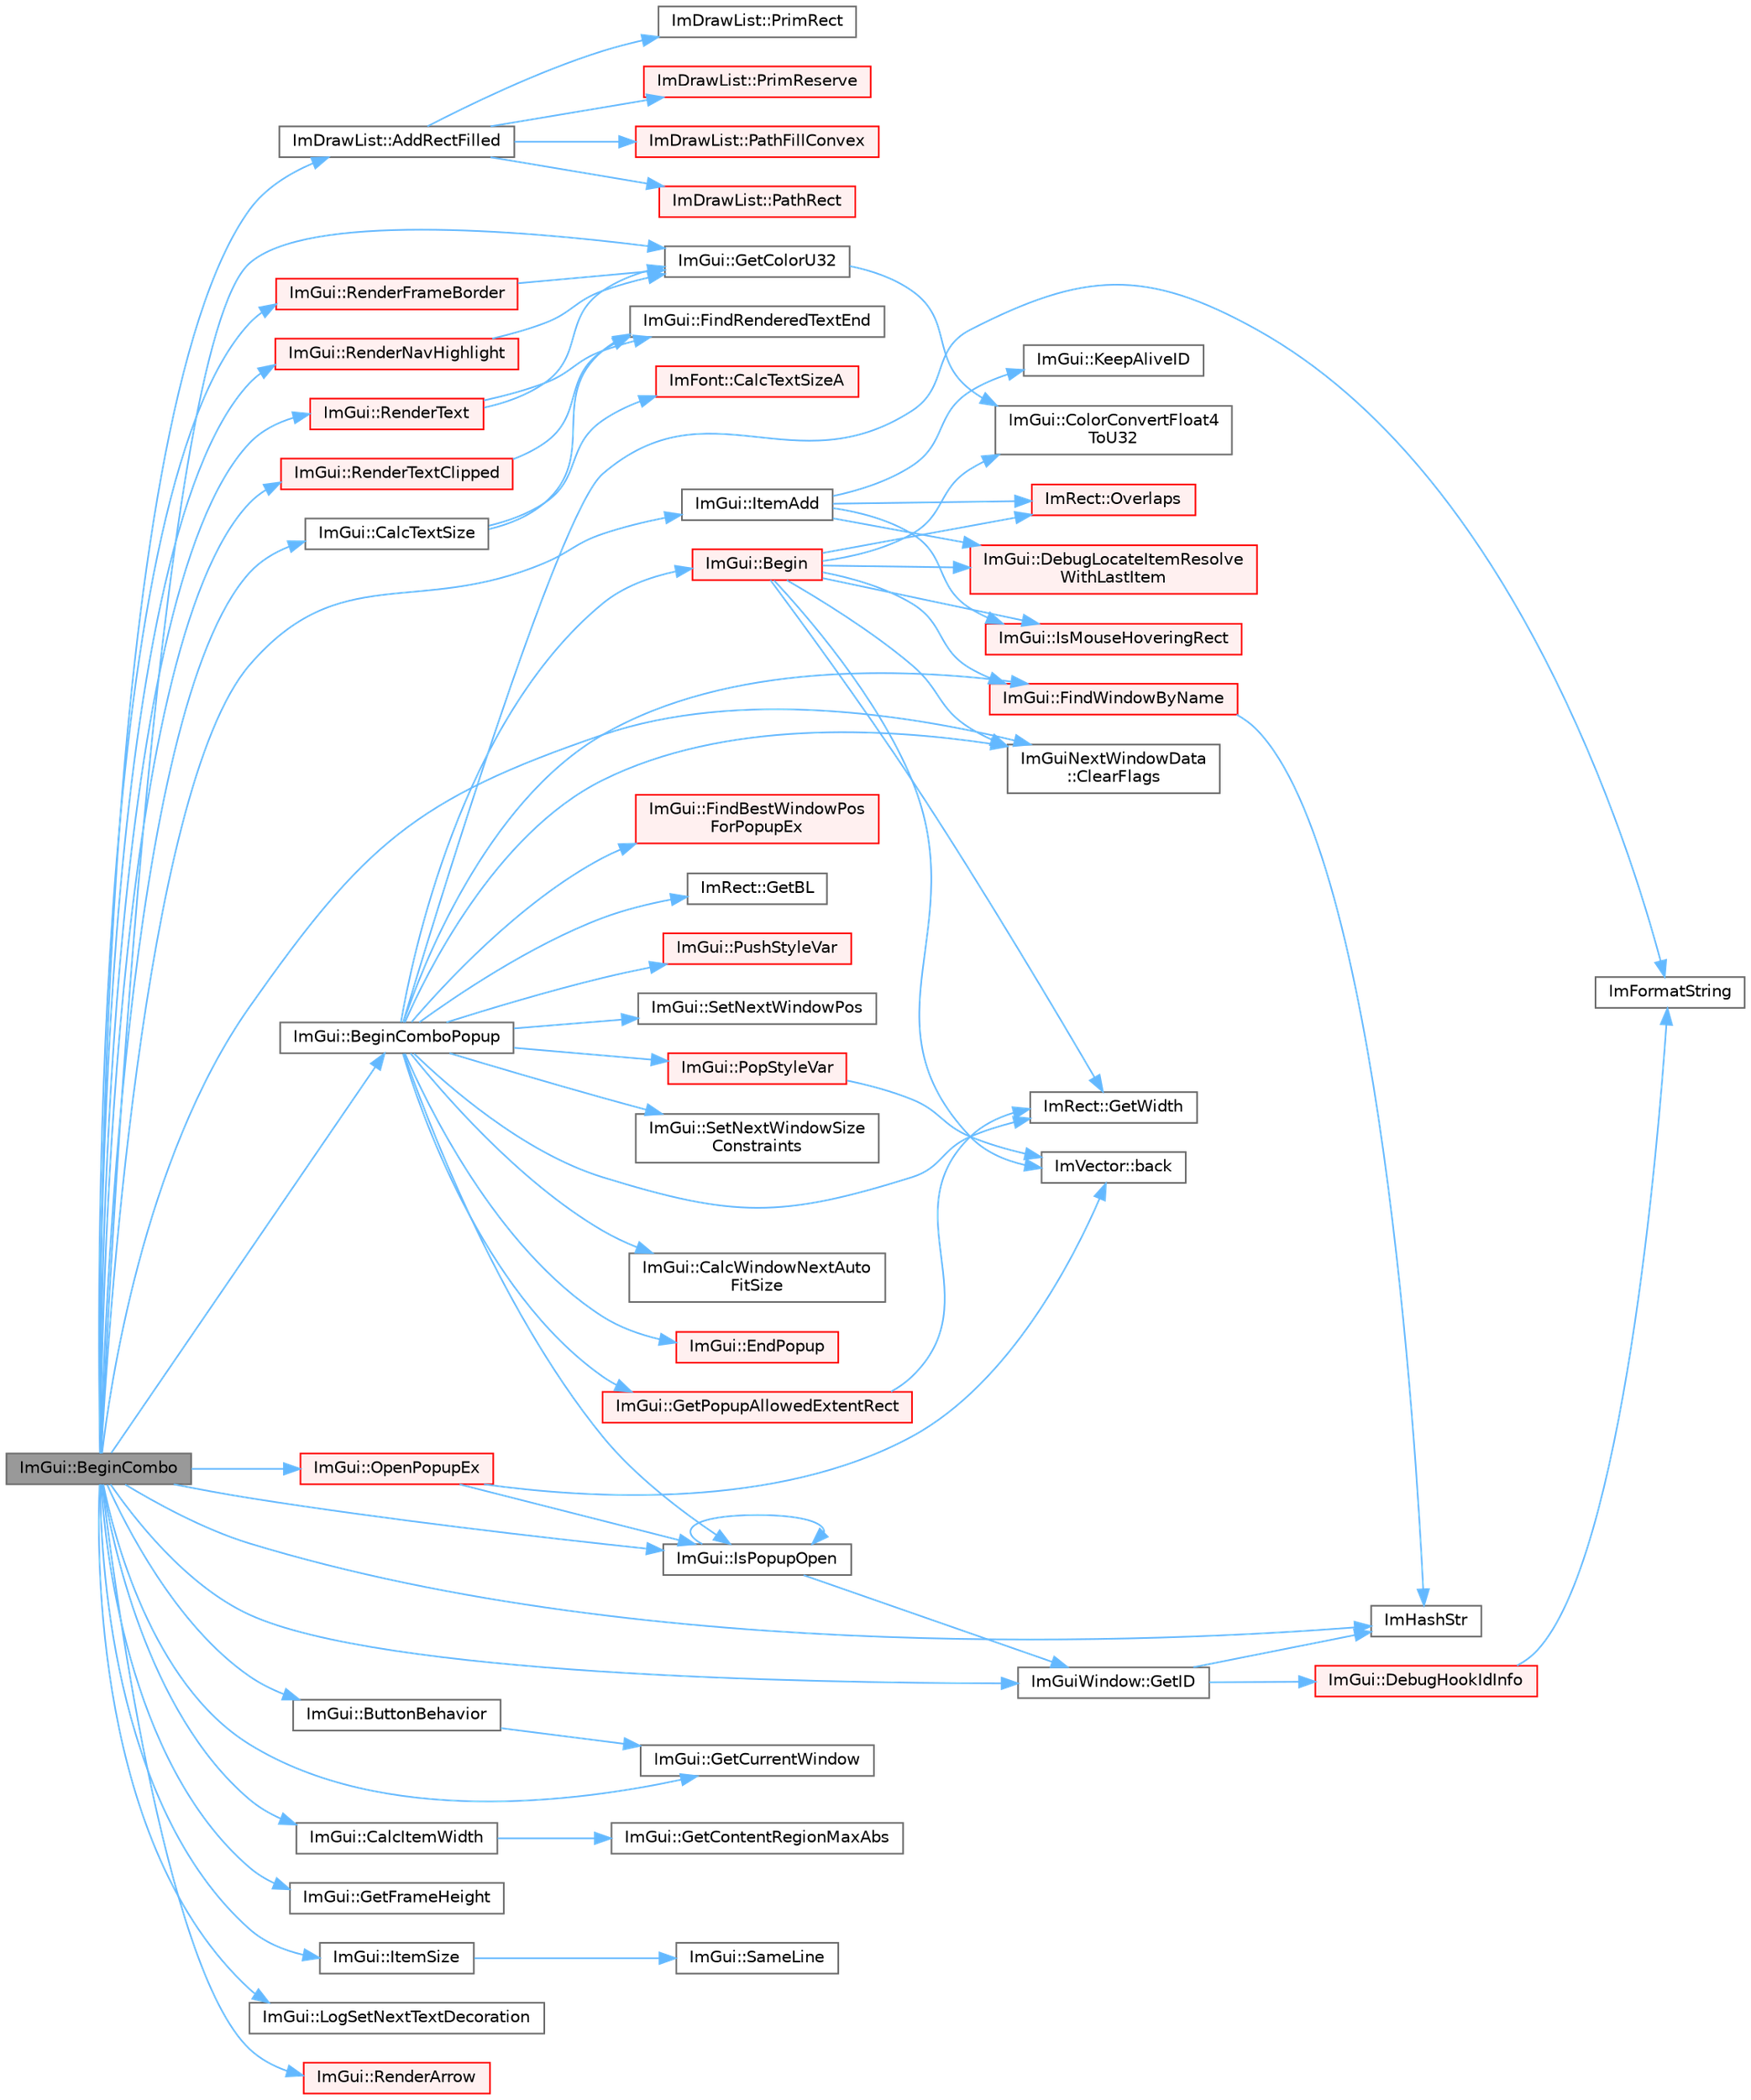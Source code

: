 digraph "ImGui::BeginCombo"
{
 // LATEX_PDF_SIZE
  bgcolor="transparent";
  edge [fontname=Helvetica,fontsize=10,labelfontname=Helvetica,labelfontsize=10];
  node [fontname=Helvetica,fontsize=10,shape=box,height=0.2,width=0.4];
  rankdir="LR";
  Node1 [id="Node000001",label="ImGui::BeginCombo",height=0.2,width=0.4,color="gray40", fillcolor="grey60", style="filled", fontcolor="black",tooltip=" "];
  Node1 -> Node2 [id="edge1_Node000001_Node000002",color="steelblue1",style="solid",tooltip=" "];
  Node2 [id="Node000002",label="ImDrawList::AddRectFilled",height=0.2,width=0.4,color="grey40", fillcolor="white", style="filled",URL="$struct_im_draw_list.html#a6b16ab764160b0251d2e7b3bd08c1ffc",tooltip=" "];
  Node2 -> Node3 [id="edge2_Node000002_Node000003",color="steelblue1",style="solid",tooltip=" "];
  Node3 [id="Node000003",label="ImDrawList::PathFillConvex",height=0.2,width=0.4,color="red", fillcolor="#FFF0F0", style="filled",URL="$struct_im_draw_list.html#aea9301cb99ebf4b27f5d3959017567c9",tooltip=" "];
  Node2 -> Node8 [id="edge3_Node000002_Node000008",color="steelblue1",style="solid",tooltip=" "];
  Node8 [id="Node000008",label="ImDrawList::PathRect",height=0.2,width=0.4,color="red", fillcolor="#FFF0F0", style="filled",URL="$struct_im_draw_list.html#a2251eb264ed8b17a253c409787375053",tooltip=" "];
  Node2 -> Node13 [id="edge4_Node000002_Node000013",color="steelblue1",style="solid",tooltip=" "];
  Node13 [id="Node000013",label="ImDrawList::PrimRect",height=0.2,width=0.4,color="grey40", fillcolor="white", style="filled",URL="$struct_im_draw_list.html#ae2be093563f1d20b8190b7c423113925",tooltip=" "];
  Node2 -> Node5 [id="edge5_Node000002_Node000005",color="steelblue1",style="solid",tooltip=" "];
  Node5 [id="Node000005",label="ImDrawList::PrimReserve",height=0.2,width=0.4,color="red", fillcolor="#FFF0F0", style="filled",URL="$struct_im_draw_list.html#a879aa38dbfb0344e3e023d65c002c7d7",tooltip=" "];
  Node1 -> Node14 [id="edge6_Node000001_Node000014",color="steelblue1",style="solid",tooltip=" "];
  Node14 [id="Node000014",label="ImGui::BeginComboPopup",height=0.2,width=0.4,color="grey40", fillcolor="white", style="filled",URL="$namespace_im_gui.html#a6ecb51142fcb72cd19ff002c3a7d8e25",tooltip=" "];
  Node14 -> Node15 [id="edge7_Node000014_Node000015",color="steelblue1",style="solid",tooltip=" "];
  Node15 [id="Node000015",label="ImGui::Begin",height=0.2,width=0.4,color="red", fillcolor="#FFF0F0", style="filled",URL="$namespace_im_gui.html#a581e58db0bc930bafa4a5d23093a2b99",tooltip=" "];
  Node15 -> Node17 [id="edge8_Node000015_Node000017",color="steelblue1",style="solid",tooltip=" "];
  Node17 [id="Node000017",label="ImVector::back",height=0.2,width=0.4,color="grey40", fillcolor="white", style="filled",URL="$struct_im_vector.html#a2d80e87e81b1b01143c8d8be93e6fde1",tooltip=" "];
  Node15 -> Node18 [id="edge9_Node000015_Node000018",color="steelblue1",style="solid",tooltip=" "];
  Node18 [id="Node000018",label="ImGuiNextWindowData\l::ClearFlags",height=0.2,width=0.4,color="grey40", fillcolor="white", style="filled",URL="$struct_im_gui_next_window_data.html#a9543431fafe3d0627fdecc5fa839487c",tooltip=" "];
  Node15 -> Node22 [id="edge10_Node000015_Node000022",color="steelblue1",style="solid",tooltip=" "];
  Node22 [id="Node000022",label="ImGui::ColorConvertFloat4\lToU32",height=0.2,width=0.4,color="grey40", fillcolor="white", style="filled",URL="$namespace_im_gui.html#abe2691de0b1a71c774ab24cc91564a94",tooltip=" "];
  Node15 -> Node23 [id="edge11_Node000015_Node000023",color="steelblue1",style="solid",tooltip=" "];
  Node23 [id="Node000023",label="ImGui::DebugLocateItemResolve\lWithLastItem",height=0.2,width=0.4,color="red", fillcolor="#FFF0F0", style="filled",URL="$namespace_im_gui.html#ae8ab0d7dfc90af8e82db3ed9e7829219",tooltip=" "];
  Node15 -> Node38 [id="edge12_Node000015_Node000038",color="steelblue1",style="solid",tooltip=" "];
  Node38 [id="Node000038",label="ImGui::FindWindowByName",height=0.2,width=0.4,color="red", fillcolor="#FFF0F0", style="filled",URL="$namespace_im_gui.html#abca25f22c02e73d5eb2e9c72c4557813",tooltip=" "];
  Node38 -> Node41 [id="edge13_Node000038_Node000041",color="steelblue1",style="solid",tooltip=" "];
  Node41 [id="Node000041",label="ImHashStr",height=0.2,width=0.4,color="grey40", fillcolor="white", style="filled",URL="$imgui_8cpp.html#ab6659b5d67f7a3369e099ce890e12223",tooltip=" "];
  Node15 -> Node37 [id="edge14_Node000015_Node000037",color="steelblue1",style="solid",tooltip=" "];
  Node37 [id="Node000037",label="ImRect::GetWidth",height=0.2,width=0.4,color="grey40", fillcolor="white", style="filled",URL="$struct_im_rect.html#afa75cb8491f20901c96166d17dcddac4",tooltip=" "];
  Node15 -> Node69 [id="edge15_Node000015_Node000069",color="steelblue1",style="solid",tooltip=" "];
  Node69 [id="Node000069",label="ImGui::IsMouseHoveringRect",height=0.2,width=0.4,color="red", fillcolor="#FFF0F0", style="filled",URL="$namespace_im_gui.html#ae0b8ea0e06c457316d6aed6c5b2a1c25",tooltip=" "];
  Node15 -> Node77 [id="edge16_Node000015_Node000077",color="steelblue1",style="solid",tooltip=" "];
  Node77 [id="Node000077",label="ImRect::Overlaps",height=0.2,width=0.4,color="red", fillcolor="#FFF0F0", style="filled",URL="$struct_im_rect.html#a0af3bade3781e5e7c6afdf71ccfb0d43",tooltip=" "];
  Node14 -> Node98 [id="edge17_Node000014_Node000098",color="steelblue1",style="solid",tooltip=" "];
  Node98 [id="Node000098",label="ImGui::CalcWindowNextAuto\lFitSize",height=0.2,width=0.4,color="grey40", fillcolor="white", style="filled",URL="$namespace_im_gui.html#aa306c009063e86091ed61d80d4d231f6",tooltip=" "];
  Node14 -> Node18 [id="edge18_Node000014_Node000018",color="steelblue1",style="solid",tooltip=" "];
  Node14 -> Node99 [id="edge19_Node000014_Node000099",color="steelblue1",style="solid",tooltip=" "];
  Node99 [id="Node000099",label="ImGui::EndPopup",height=0.2,width=0.4,color="red", fillcolor="#FFF0F0", style="filled",URL="$namespace_im_gui.html#aa6a9b5696f2ea7eed7683425fc77b8f2",tooltip=" "];
  Node14 -> Node32 [id="edge20_Node000014_Node000032",color="steelblue1",style="solid",tooltip=" "];
  Node32 [id="Node000032",label="ImGui::FindBestWindowPos\lForPopupEx",height=0.2,width=0.4,color="red", fillcolor="#FFF0F0", style="filled",URL="$namespace_im_gui.html#ab4a820eead6cd418d7be66e142bf3478",tooltip=" "];
  Node14 -> Node38 [id="edge21_Node000014_Node000038",color="steelblue1",style="solid",tooltip=" "];
  Node14 -> Node142 [id="edge22_Node000014_Node000142",color="steelblue1",style="solid",tooltip=" "];
  Node142 [id="Node000142",label="ImRect::GetBL",height=0.2,width=0.4,color="grey40", fillcolor="white", style="filled",URL="$struct_im_rect.html#a59d9751bc7be6745dddf5b83b9155669",tooltip=" "];
  Node14 -> Node34 [id="edge23_Node000014_Node000034",color="steelblue1",style="solid",tooltip=" "];
  Node34 [id="Node000034",label="ImGui::GetPopupAllowedExtentRect",height=0.2,width=0.4,color="red", fillcolor="#FFF0F0", style="filled",URL="$namespace_im_gui.html#a7204f5be9c8656e604ab88aa9158513c",tooltip=" "];
  Node34 -> Node37 [id="edge24_Node000034_Node000037",color="steelblue1",style="solid",tooltip=" "];
  Node14 -> Node37 [id="edge25_Node000014_Node000037",color="steelblue1",style="solid",tooltip=" "];
  Node14 -> Node112 [id="edge26_Node000014_Node000112",color="steelblue1",style="solid",tooltip=" "];
  Node112 [id="Node000112",label="ImFormatString",height=0.2,width=0.4,color="grey40", fillcolor="white", style="filled",URL="$imgui_8cpp.html#a75ccaf7d676b1f567ba888ae42ac3809",tooltip=" "];
  Node14 -> Node143 [id="edge27_Node000014_Node000143",color="steelblue1",style="solid",tooltip=" "];
  Node143 [id="Node000143",label="ImGui::IsPopupOpen",height=0.2,width=0.4,color="grey40", fillcolor="white", style="filled",URL="$namespace_im_gui.html#a0e351145d0936e79948094166757712e",tooltip=" "];
  Node143 -> Node110 [id="edge28_Node000143_Node000110",color="steelblue1",style="solid",tooltip=" "];
  Node110 [id="Node000110",label="ImGuiWindow::GetID",height=0.2,width=0.4,color="grey40", fillcolor="white", style="filled",URL="$struct_im_gui_window.html#a66400a63bc0b54d7d29e08d1b1b1a42b",tooltip=" "];
  Node110 -> Node111 [id="edge29_Node000110_Node000111",color="steelblue1",style="solid",tooltip=" "];
  Node111 [id="Node000111",label="ImGui::DebugHookIdInfo",height=0.2,width=0.4,color="red", fillcolor="#FFF0F0", style="filled",URL="$namespace_im_gui.html#a5487269f4cb9fb809fd3e797411ed2d7",tooltip=" "];
  Node111 -> Node112 [id="edge30_Node000111_Node000112",color="steelblue1",style="solid",tooltip=" "];
  Node110 -> Node41 [id="edge31_Node000110_Node000041",color="steelblue1",style="solid",tooltip=" "];
  Node143 -> Node143 [id="edge32_Node000143_Node000143",color="steelblue1",style="solid",tooltip=" "];
  Node14 -> Node144 [id="edge33_Node000014_Node000144",color="steelblue1",style="solid",tooltip=" "];
  Node144 [id="Node000144",label="ImGui::PopStyleVar",height=0.2,width=0.4,color="red", fillcolor="#FFF0F0", style="filled",URL="$namespace_im_gui.html#a14116e57d81e326adef2a702e65781d4",tooltip=" "];
  Node144 -> Node17 [id="edge34_Node000144_Node000017",color="steelblue1",style="solid",tooltip=" "];
  Node14 -> Node147 [id="edge35_Node000014_Node000147",color="steelblue1",style="solid",tooltip=" "];
  Node147 [id="Node000147",label="ImGui::PushStyleVar",height=0.2,width=0.4,color="red", fillcolor="#FFF0F0", style="filled",URL="$namespace_im_gui.html#aab3f43009094462cf2a5eb554785949b",tooltip=" "];
  Node14 -> Node148 [id="edge36_Node000014_Node000148",color="steelblue1",style="solid",tooltip=" "];
  Node148 [id="Node000148",label="ImGui::SetNextWindowPos",height=0.2,width=0.4,color="grey40", fillcolor="white", style="filled",URL="$namespace_im_gui.html#afbccd31113430670b5ab2bf0d6f509bf",tooltip=" "];
  Node14 -> Node149 [id="edge37_Node000014_Node000149",color="steelblue1",style="solid",tooltip=" "];
  Node149 [id="Node000149",label="ImGui::SetNextWindowSize\lConstraints",height=0.2,width=0.4,color="grey40", fillcolor="white", style="filled",URL="$namespace_im_gui.html#a157d5bcc362951e77eb3236864e879ce",tooltip=" "];
  Node1 -> Node103 [id="edge38_Node000001_Node000103",color="steelblue1",style="solid",tooltip=" "];
  Node103 [id="Node000103",label="ImGui::ButtonBehavior",height=0.2,width=0.4,color="grey40", fillcolor="white", style="filled",URL="$namespace_im_gui.html#a65a4f18b1bc8ce0f351687922089f374",tooltip=" "];
  Node103 -> Node79 [id="edge39_Node000103_Node000079",color="steelblue1",style="solid",tooltip=" "];
  Node79 [id="Node000079",label="ImGui::GetCurrentWindow",height=0.2,width=0.4,color="grey40", fillcolor="white", style="filled",URL="$namespace_im_gui.html#ac452417b5004ca16a814a72cff153526",tooltip=" "];
  Node1 -> Node150 [id="edge40_Node000001_Node000150",color="steelblue1",style="solid",tooltip=" "];
  Node150 [id="Node000150",label="ImGui::CalcItemWidth",height=0.2,width=0.4,color="grey40", fillcolor="white", style="filled",URL="$namespace_im_gui.html#ab3b3ba92ebd8bca4a552dd93321a1994",tooltip=" "];
  Node150 -> Node151 [id="edge41_Node000150_Node000151",color="steelblue1",style="solid",tooltip=" "];
  Node151 [id="Node000151",label="ImGui::GetContentRegionMaxAbs",height=0.2,width=0.4,color="grey40", fillcolor="white", style="filled",URL="$namespace_im_gui.html#adc4d9b0d735ffae1f1598c4df038024c",tooltip=" "];
  Node1 -> Node152 [id="edge42_Node000001_Node000152",color="steelblue1",style="solid",tooltip=" "];
  Node152 [id="Node000152",label="ImGui::CalcTextSize",height=0.2,width=0.4,color="grey40", fillcolor="white", style="filled",URL="$namespace_im_gui.html#a848b9db6cc4a186751c0ecebcaadc33b",tooltip=" "];
  Node152 -> Node153 [id="edge43_Node000152_Node000153",color="steelblue1",style="solid",tooltip=" "];
  Node153 [id="Node000153",label="ImFont::CalcTextSizeA",height=0.2,width=0.4,color="red", fillcolor="#FFF0F0", style="filled",URL="$struct_im_font.html#ad67f64fd206ad197f4b93b1a1ae27cfe",tooltip=" "];
  Node152 -> Node156 [id="edge44_Node000152_Node000156",color="steelblue1",style="solid",tooltip=" "];
  Node156 [id="Node000156",label="ImGui::FindRenderedTextEnd",height=0.2,width=0.4,color="grey40", fillcolor="white", style="filled",URL="$namespace_im_gui.html#a7671e1dbc803a31b06081b52a771d83f",tooltip=" "];
  Node1 -> Node18 [id="edge45_Node000001_Node000018",color="steelblue1",style="solid",tooltip=" "];
  Node1 -> Node104 [id="edge46_Node000001_Node000104",color="steelblue1",style="solid",tooltip=" "];
  Node104 [id="Node000104",label="ImGui::GetColorU32",height=0.2,width=0.4,color="grey40", fillcolor="white", style="filled",URL="$namespace_im_gui.html#a0de2d9bd347d9866511eb8d014e62556",tooltip=" "];
  Node104 -> Node22 [id="edge47_Node000104_Node000022",color="steelblue1",style="solid",tooltip=" "];
  Node1 -> Node79 [id="edge48_Node000001_Node000079",color="steelblue1",style="solid",tooltip=" "];
  Node1 -> Node157 [id="edge49_Node000001_Node000157",color="steelblue1",style="solid",tooltip=" "];
  Node157 [id="Node000157",label="ImGui::GetFrameHeight",height=0.2,width=0.4,color="grey40", fillcolor="white", style="filled",URL="$namespace_im_gui.html#ae560f17cf3262017cee888d1eb77f294",tooltip=" "];
  Node1 -> Node110 [id="edge50_Node000001_Node000110",color="steelblue1",style="solid",tooltip=" "];
  Node1 -> Node41 [id="edge51_Node000001_Node000041",color="steelblue1",style="solid",tooltip=" "];
  Node1 -> Node143 [id="edge52_Node000001_Node000143",color="steelblue1",style="solid",tooltip=" "];
  Node1 -> Node120 [id="edge53_Node000001_Node000120",color="steelblue1",style="solid",tooltip=" "];
  Node120 [id="Node000120",label="ImGui::ItemAdd",height=0.2,width=0.4,color="grey40", fillcolor="white", style="filled",URL="$namespace_im_gui.html#a5de8ecd4c80efdca1af7329a2a48121c",tooltip=" "];
  Node120 -> Node23 [id="edge54_Node000120_Node000023",color="steelblue1",style="solid",tooltip=" "];
  Node120 -> Node69 [id="edge55_Node000120_Node000069",color="steelblue1",style="solid",tooltip=" "];
  Node120 -> Node121 [id="edge56_Node000120_Node000121",color="steelblue1",style="solid",tooltip=" "];
  Node121 [id="Node000121",label="ImGui::KeepAliveID",height=0.2,width=0.4,color="grey40", fillcolor="white", style="filled",URL="$namespace_im_gui.html#a85a245c78a9f7c351636bdad6e60c488",tooltip=" "];
  Node120 -> Node77 [id="edge57_Node000120_Node000077",color="steelblue1",style="solid",tooltip=" "];
  Node1 -> Node158 [id="edge58_Node000001_Node000158",color="steelblue1",style="solid",tooltip=" "];
  Node158 [id="Node000158",label="ImGui::ItemSize",height=0.2,width=0.4,color="grey40", fillcolor="white", style="filled",URL="$namespace_im_gui.html#aeeb1ec6ae6548173dbf813e7df538c48",tooltip=" "];
  Node158 -> Node159 [id="edge59_Node000158_Node000159",color="steelblue1",style="solid",tooltip=" "];
  Node159 [id="Node000159",label="ImGui::SameLine",height=0.2,width=0.4,color="grey40", fillcolor="white", style="filled",URL="$namespace_im_gui.html#a2991c91e94f3b77a0c3411f4f3aa348e",tooltip=" "];
  Node1 -> Node160 [id="edge60_Node000001_Node000160",color="steelblue1",style="solid",tooltip=" "];
  Node160 [id="Node000160",label="ImGui::LogSetNextTextDecoration",height=0.2,width=0.4,color="grey40", fillcolor="white", style="filled",URL="$namespace_im_gui.html#a66bc1e61bff5f2170bcd2d7d071eaa22",tooltip=" "];
  Node1 -> Node161 [id="edge61_Node000001_Node000161",color="steelblue1",style="solid",tooltip=" "];
  Node161 [id="Node000161",label="ImGui::OpenPopupEx",height=0.2,width=0.4,color="red", fillcolor="#FFF0F0", style="filled",URL="$namespace_im_gui.html#ac1570338b44e1f1311055db7ae41c47b",tooltip=" "];
  Node161 -> Node17 [id="edge62_Node000161_Node000017",color="steelblue1",style="solid",tooltip=" "];
  Node161 -> Node143 [id="edge63_Node000161_Node000143",color="steelblue1",style="solid",tooltip=" "];
  Node1 -> Node163 [id="edge64_Node000001_Node000163",color="steelblue1",style="solid",tooltip=" "];
  Node163 [id="Node000163",label="ImGui::RenderArrow",height=0.2,width=0.4,color="red", fillcolor="#FFF0F0", style="filled",URL="$namespace_im_gui.html#a7ec12551caa737505087c80e38b94937",tooltip=" "];
  Node1 -> Node165 [id="edge65_Node000001_Node000165",color="steelblue1",style="solid",tooltip=" "];
  Node165 [id="Node000165",label="ImGui::RenderFrameBorder",height=0.2,width=0.4,color="red", fillcolor="#FFF0F0", style="filled",URL="$namespace_im_gui.html#adc76239c2006e66f8dab7638529a763d",tooltip=" "];
  Node165 -> Node104 [id="edge66_Node000165_Node000104",color="steelblue1",style="solid",tooltip=" "];
  Node1 -> Node166 [id="edge67_Node000001_Node000166",color="steelblue1",style="solid",tooltip=" "];
  Node166 [id="Node000166",label="ImGui::RenderNavHighlight",height=0.2,width=0.4,color="red", fillcolor="#FFF0F0", style="filled",URL="$namespace_im_gui.html#add2e040b97eeb0857dc7d02876b07b72",tooltip=" "];
  Node166 -> Node104 [id="edge68_Node000166_Node000104",color="steelblue1",style="solid",tooltip=" "];
  Node1 -> Node167 [id="edge69_Node000001_Node000167",color="steelblue1",style="solid",tooltip=" "];
  Node167 [id="Node000167",label="ImGui::RenderText",height=0.2,width=0.4,color="red", fillcolor="#FFF0F0", style="filled",URL="$namespace_im_gui.html#a9971ce57f2a288ac3a12df886c5550d1",tooltip=" "];
  Node167 -> Node156 [id="edge70_Node000167_Node000156",color="steelblue1",style="solid",tooltip=" "];
  Node167 -> Node104 [id="edge71_Node000167_Node000104",color="steelblue1",style="solid",tooltip=" "];
  Node1 -> Node171 [id="edge72_Node000001_Node000171",color="steelblue1",style="solid",tooltip=" "];
  Node171 [id="Node000171",label="ImGui::RenderTextClipped",height=0.2,width=0.4,color="red", fillcolor="#FFF0F0", style="filled",URL="$namespace_im_gui.html#ab362eafae794c7364a6b96ea06f38eb9",tooltip=" "];
  Node171 -> Node156 [id="edge73_Node000171_Node000156",color="steelblue1",style="solid",tooltip=" "];
}
